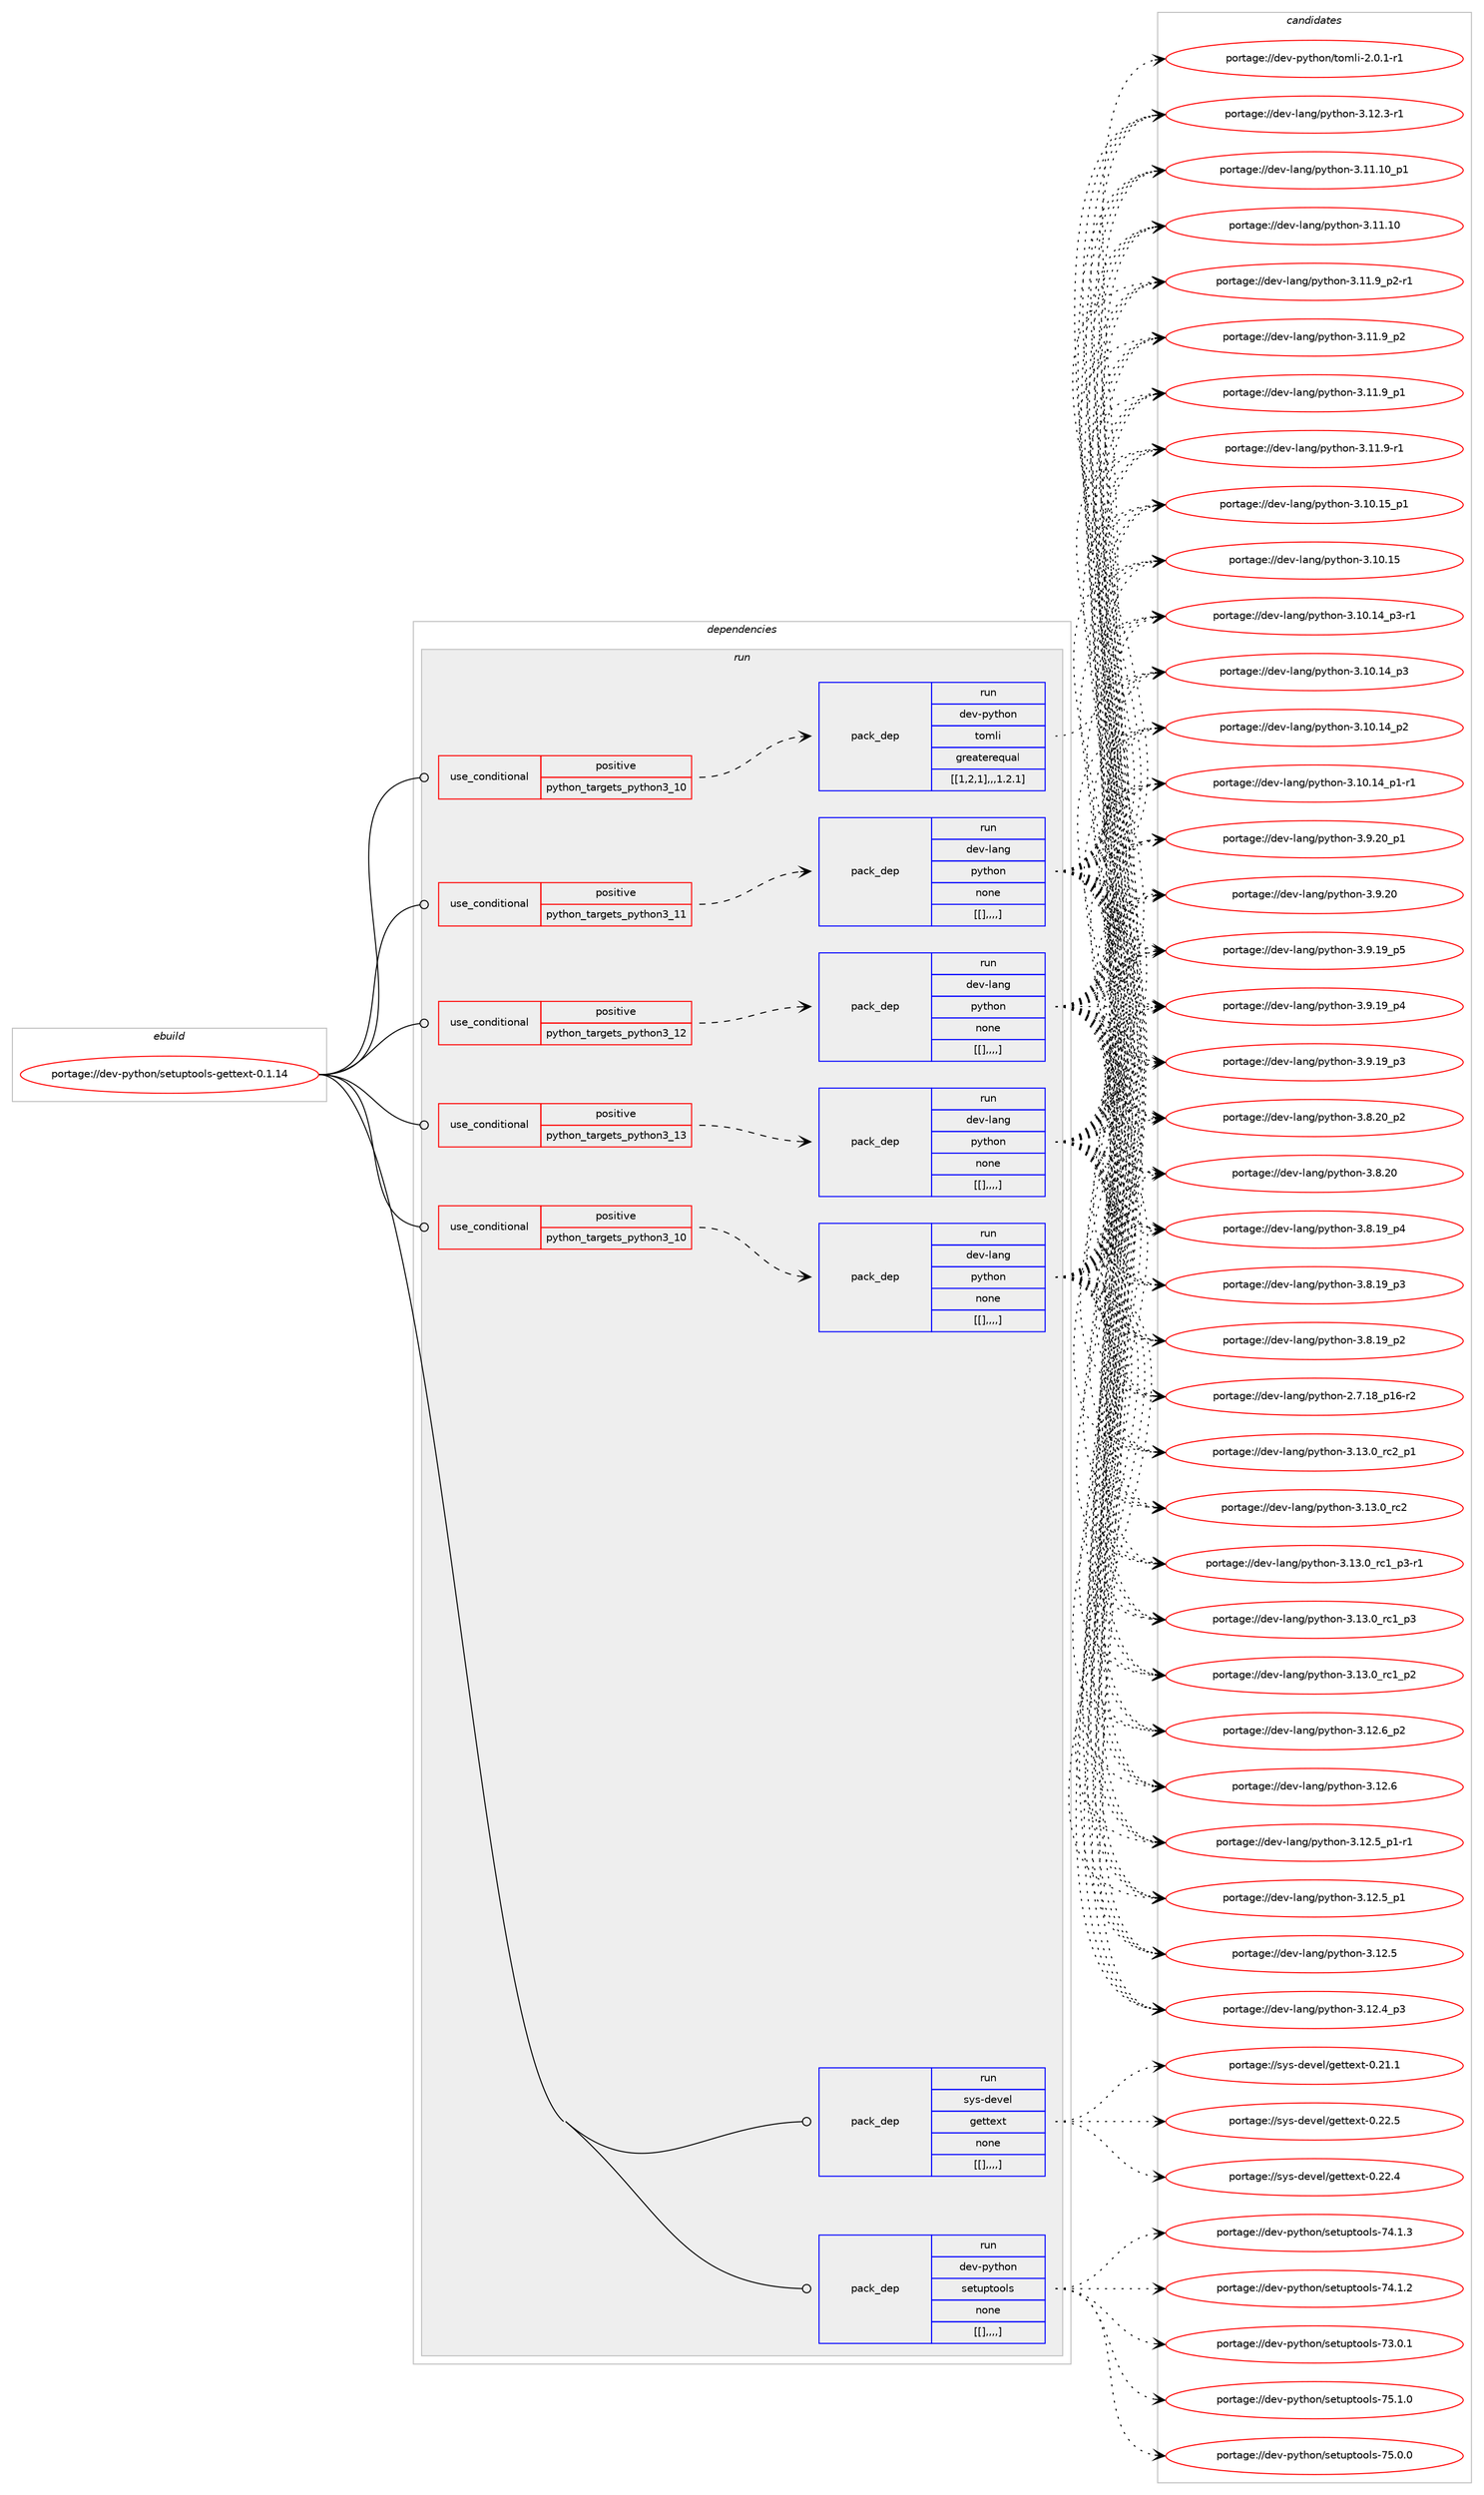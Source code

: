 digraph prolog {

# *************
# Graph options
# *************

newrank=true;
concentrate=true;
compound=true;
graph [rankdir=LR,fontname=Helvetica,fontsize=10,ranksep=1.5];#, ranksep=2.5, nodesep=0.2];
edge  [arrowhead=vee];
node  [fontname=Helvetica,fontsize=10];

# **********
# The ebuild
# **********

subgraph cluster_leftcol {
color=gray;
label=<<i>ebuild</i>>;
id [label="portage://dev-python/setuptools-gettext-0.1.14", color=red, width=4, href="../dev-python/setuptools-gettext-0.1.14.svg"];
}

# ****************
# The dependencies
# ****************

subgraph cluster_midcol {
color=gray;
label=<<i>dependencies</i>>;
subgraph cluster_compile {
fillcolor="#eeeeee";
style=filled;
label=<<i>compile</i>>;
}
subgraph cluster_compileandrun {
fillcolor="#eeeeee";
style=filled;
label=<<i>compile and run</i>>;
}
subgraph cluster_run {
fillcolor="#eeeeee";
style=filled;
label=<<i>run</i>>;
subgraph cond41160 {
dependency166336 [label=<<TABLE BORDER="0" CELLBORDER="1" CELLSPACING="0" CELLPADDING="4"><TR><TD ROWSPAN="3" CELLPADDING="10">use_conditional</TD></TR><TR><TD>positive</TD></TR><TR><TD>python_targets_python3_10</TD></TR></TABLE>>, shape=none, color=red];
subgraph pack123918 {
dependency166337 [label=<<TABLE BORDER="0" CELLBORDER="1" CELLSPACING="0" CELLPADDING="4" WIDTH="220"><TR><TD ROWSPAN="6" CELLPADDING="30">pack_dep</TD></TR><TR><TD WIDTH="110">run</TD></TR><TR><TD>dev-lang</TD></TR><TR><TD>python</TD></TR><TR><TD>none</TD></TR><TR><TD>[[],,,,]</TD></TR></TABLE>>, shape=none, color=blue];
}
dependency166336:e -> dependency166337:w [weight=20,style="dashed",arrowhead="vee"];
}
id:e -> dependency166336:w [weight=20,style="solid",arrowhead="odot"];
subgraph cond41161 {
dependency166338 [label=<<TABLE BORDER="0" CELLBORDER="1" CELLSPACING="0" CELLPADDING="4"><TR><TD ROWSPAN="3" CELLPADDING="10">use_conditional</TD></TR><TR><TD>positive</TD></TR><TR><TD>python_targets_python3_10</TD></TR></TABLE>>, shape=none, color=red];
subgraph pack123919 {
dependency166339 [label=<<TABLE BORDER="0" CELLBORDER="1" CELLSPACING="0" CELLPADDING="4" WIDTH="220"><TR><TD ROWSPAN="6" CELLPADDING="30">pack_dep</TD></TR><TR><TD WIDTH="110">run</TD></TR><TR><TD>dev-python</TD></TR><TR><TD>tomli</TD></TR><TR><TD>greaterequal</TD></TR><TR><TD>[[1,2,1],,,1.2.1]</TD></TR></TABLE>>, shape=none, color=blue];
}
dependency166338:e -> dependency166339:w [weight=20,style="dashed",arrowhead="vee"];
}
id:e -> dependency166338:w [weight=20,style="solid",arrowhead="odot"];
subgraph cond41162 {
dependency166340 [label=<<TABLE BORDER="0" CELLBORDER="1" CELLSPACING="0" CELLPADDING="4"><TR><TD ROWSPAN="3" CELLPADDING="10">use_conditional</TD></TR><TR><TD>positive</TD></TR><TR><TD>python_targets_python3_11</TD></TR></TABLE>>, shape=none, color=red];
subgraph pack123920 {
dependency166341 [label=<<TABLE BORDER="0" CELLBORDER="1" CELLSPACING="0" CELLPADDING="4" WIDTH="220"><TR><TD ROWSPAN="6" CELLPADDING="30">pack_dep</TD></TR><TR><TD WIDTH="110">run</TD></TR><TR><TD>dev-lang</TD></TR><TR><TD>python</TD></TR><TR><TD>none</TD></TR><TR><TD>[[],,,,]</TD></TR></TABLE>>, shape=none, color=blue];
}
dependency166340:e -> dependency166341:w [weight=20,style="dashed",arrowhead="vee"];
}
id:e -> dependency166340:w [weight=20,style="solid",arrowhead="odot"];
subgraph cond41163 {
dependency166342 [label=<<TABLE BORDER="0" CELLBORDER="1" CELLSPACING="0" CELLPADDING="4"><TR><TD ROWSPAN="3" CELLPADDING="10">use_conditional</TD></TR><TR><TD>positive</TD></TR><TR><TD>python_targets_python3_12</TD></TR></TABLE>>, shape=none, color=red];
subgraph pack123921 {
dependency166343 [label=<<TABLE BORDER="0" CELLBORDER="1" CELLSPACING="0" CELLPADDING="4" WIDTH="220"><TR><TD ROWSPAN="6" CELLPADDING="30">pack_dep</TD></TR><TR><TD WIDTH="110">run</TD></TR><TR><TD>dev-lang</TD></TR><TR><TD>python</TD></TR><TR><TD>none</TD></TR><TR><TD>[[],,,,]</TD></TR></TABLE>>, shape=none, color=blue];
}
dependency166342:e -> dependency166343:w [weight=20,style="dashed",arrowhead="vee"];
}
id:e -> dependency166342:w [weight=20,style="solid",arrowhead="odot"];
subgraph cond41164 {
dependency166344 [label=<<TABLE BORDER="0" CELLBORDER="1" CELLSPACING="0" CELLPADDING="4"><TR><TD ROWSPAN="3" CELLPADDING="10">use_conditional</TD></TR><TR><TD>positive</TD></TR><TR><TD>python_targets_python3_13</TD></TR></TABLE>>, shape=none, color=red];
subgraph pack123922 {
dependency166345 [label=<<TABLE BORDER="0" CELLBORDER="1" CELLSPACING="0" CELLPADDING="4" WIDTH="220"><TR><TD ROWSPAN="6" CELLPADDING="30">pack_dep</TD></TR><TR><TD WIDTH="110">run</TD></TR><TR><TD>dev-lang</TD></TR><TR><TD>python</TD></TR><TR><TD>none</TD></TR><TR><TD>[[],,,,]</TD></TR></TABLE>>, shape=none, color=blue];
}
dependency166344:e -> dependency166345:w [weight=20,style="dashed",arrowhead="vee"];
}
id:e -> dependency166344:w [weight=20,style="solid",arrowhead="odot"];
subgraph pack123923 {
dependency166346 [label=<<TABLE BORDER="0" CELLBORDER="1" CELLSPACING="0" CELLPADDING="4" WIDTH="220"><TR><TD ROWSPAN="6" CELLPADDING="30">pack_dep</TD></TR><TR><TD WIDTH="110">run</TD></TR><TR><TD>dev-python</TD></TR><TR><TD>setuptools</TD></TR><TR><TD>none</TD></TR><TR><TD>[[],,,,]</TD></TR></TABLE>>, shape=none, color=blue];
}
id:e -> dependency166346:w [weight=20,style="solid",arrowhead="odot"];
subgraph pack123924 {
dependency166347 [label=<<TABLE BORDER="0" CELLBORDER="1" CELLSPACING="0" CELLPADDING="4" WIDTH="220"><TR><TD ROWSPAN="6" CELLPADDING="30">pack_dep</TD></TR><TR><TD WIDTH="110">run</TD></TR><TR><TD>sys-devel</TD></TR><TR><TD>gettext</TD></TR><TR><TD>none</TD></TR><TR><TD>[[],,,,]</TD></TR></TABLE>>, shape=none, color=blue];
}
id:e -> dependency166347:w [weight=20,style="solid",arrowhead="odot"];
}
}

# **************
# The candidates
# **************

subgraph cluster_choices {
rank=same;
color=gray;
label=<<i>candidates</i>>;

subgraph choice123918 {
color=black;
nodesep=1;
choice100101118451089711010347112121116104111110455146495146489511499509511249 [label="portage://dev-lang/python-3.13.0_rc2_p1", color=red, width=4,href="../dev-lang/python-3.13.0_rc2_p1.svg"];
choice10010111845108971101034711212111610411111045514649514648951149950 [label="portage://dev-lang/python-3.13.0_rc2", color=red, width=4,href="../dev-lang/python-3.13.0_rc2.svg"];
choice1001011184510897110103471121211161041111104551464951464895114994995112514511449 [label="portage://dev-lang/python-3.13.0_rc1_p3-r1", color=red, width=4,href="../dev-lang/python-3.13.0_rc1_p3-r1.svg"];
choice100101118451089711010347112121116104111110455146495146489511499499511251 [label="portage://dev-lang/python-3.13.0_rc1_p3", color=red, width=4,href="../dev-lang/python-3.13.0_rc1_p3.svg"];
choice100101118451089711010347112121116104111110455146495146489511499499511250 [label="portage://dev-lang/python-3.13.0_rc1_p2", color=red, width=4,href="../dev-lang/python-3.13.0_rc1_p2.svg"];
choice100101118451089711010347112121116104111110455146495046549511250 [label="portage://dev-lang/python-3.12.6_p2", color=red, width=4,href="../dev-lang/python-3.12.6_p2.svg"];
choice10010111845108971101034711212111610411111045514649504654 [label="portage://dev-lang/python-3.12.6", color=red, width=4,href="../dev-lang/python-3.12.6.svg"];
choice1001011184510897110103471121211161041111104551464950465395112494511449 [label="portage://dev-lang/python-3.12.5_p1-r1", color=red, width=4,href="../dev-lang/python-3.12.5_p1-r1.svg"];
choice100101118451089711010347112121116104111110455146495046539511249 [label="portage://dev-lang/python-3.12.5_p1", color=red, width=4,href="../dev-lang/python-3.12.5_p1.svg"];
choice10010111845108971101034711212111610411111045514649504653 [label="portage://dev-lang/python-3.12.5", color=red, width=4,href="../dev-lang/python-3.12.5.svg"];
choice100101118451089711010347112121116104111110455146495046529511251 [label="portage://dev-lang/python-3.12.4_p3", color=red, width=4,href="../dev-lang/python-3.12.4_p3.svg"];
choice100101118451089711010347112121116104111110455146495046514511449 [label="portage://dev-lang/python-3.12.3-r1", color=red, width=4,href="../dev-lang/python-3.12.3-r1.svg"];
choice10010111845108971101034711212111610411111045514649494649489511249 [label="portage://dev-lang/python-3.11.10_p1", color=red, width=4,href="../dev-lang/python-3.11.10_p1.svg"];
choice1001011184510897110103471121211161041111104551464949464948 [label="portage://dev-lang/python-3.11.10", color=red, width=4,href="../dev-lang/python-3.11.10.svg"];
choice1001011184510897110103471121211161041111104551464949465795112504511449 [label="portage://dev-lang/python-3.11.9_p2-r1", color=red, width=4,href="../dev-lang/python-3.11.9_p2-r1.svg"];
choice100101118451089711010347112121116104111110455146494946579511250 [label="portage://dev-lang/python-3.11.9_p2", color=red, width=4,href="../dev-lang/python-3.11.9_p2.svg"];
choice100101118451089711010347112121116104111110455146494946579511249 [label="portage://dev-lang/python-3.11.9_p1", color=red, width=4,href="../dev-lang/python-3.11.9_p1.svg"];
choice100101118451089711010347112121116104111110455146494946574511449 [label="portage://dev-lang/python-3.11.9-r1", color=red, width=4,href="../dev-lang/python-3.11.9-r1.svg"];
choice10010111845108971101034711212111610411111045514649484649539511249 [label="portage://dev-lang/python-3.10.15_p1", color=red, width=4,href="../dev-lang/python-3.10.15_p1.svg"];
choice1001011184510897110103471121211161041111104551464948464953 [label="portage://dev-lang/python-3.10.15", color=red, width=4,href="../dev-lang/python-3.10.15.svg"];
choice100101118451089711010347112121116104111110455146494846495295112514511449 [label="portage://dev-lang/python-3.10.14_p3-r1", color=red, width=4,href="../dev-lang/python-3.10.14_p3-r1.svg"];
choice10010111845108971101034711212111610411111045514649484649529511251 [label="portage://dev-lang/python-3.10.14_p3", color=red, width=4,href="../dev-lang/python-3.10.14_p3.svg"];
choice10010111845108971101034711212111610411111045514649484649529511250 [label="portage://dev-lang/python-3.10.14_p2", color=red, width=4,href="../dev-lang/python-3.10.14_p2.svg"];
choice100101118451089711010347112121116104111110455146494846495295112494511449 [label="portage://dev-lang/python-3.10.14_p1-r1", color=red, width=4,href="../dev-lang/python-3.10.14_p1-r1.svg"];
choice100101118451089711010347112121116104111110455146574650489511249 [label="portage://dev-lang/python-3.9.20_p1", color=red, width=4,href="../dev-lang/python-3.9.20_p1.svg"];
choice10010111845108971101034711212111610411111045514657465048 [label="portage://dev-lang/python-3.9.20", color=red, width=4,href="../dev-lang/python-3.9.20.svg"];
choice100101118451089711010347112121116104111110455146574649579511253 [label="portage://dev-lang/python-3.9.19_p5", color=red, width=4,href="../dev-lang/python-3.9.19_p5.svg"];
choice100101118451089711010347112121116104111110455146574649579511252 [label="portage://dev-lang/python-3.9.19_p4", color=red, width=4,href="../dev-lang/python-3.9.19_p4.svg"];
choice100101118451089711010347112121116104111110455146574649579511251 [label="portage://dev-lang/python-3.9.19_p3", color=red, width=4,href="../dev-lang/python-3.9.19_p3.svg"];
choice100101118451089711010347112121116104111110455146564650489511250 [label="portage://dev-lang/python-3.8.20_p2", color=red, width=4,href="../dev-lang/python-3.8.20_p2.svg"];
choice10010111845108971101034711212111610411111045514656465048 [label="portage://dev-lang/python-3.8.20", color=red, width=4,href="../dev-lang/python-3.8.20.svg"];
choice100101118451089711010347112121116104111110455146564649579511252 [label="portage://dev-lang/python-3.8.19_p4", color=red, width=4,href="../dev-lang/python-3.8.19_p4.svg"];
choice100101118451089711010347112121116104111110455146564649579511251 [label="portage://dev-lang/python-3.8.19_p3", color=red, width=4,href="../dev-lang/python-3.8.19_p3.svg"];
choice100101118451089711010347112121116104111110455146564649579511250 [label="portage://dev-lang/python-3.8.19_p2", color=red, width=4,href="../dev-lang/python-3.8.19_p2.svg"];
choice100101118451089711010347112121116104111110455046554649569511249544511450 [label="portage://dev-lang/python-2.7.18_p16-r2", color=red, width=4,href="../dev-lang/python-2.7.18_p16-r2.svg"];
dependency166337:e -> choice100101118451089711010347112121116104111110455146495146489511499509511249:w [style=dotted,weight="100"];
dependency166337:e -> choice10010111845108971101034711212111610411111045514649514648951149950:w [style=dotted,weight="100"];
dependency166337:e -> choice1001011184510897110103471121211161041111104551464951464895114994995112514511449:w [style=dotted,weight="100"];
dependency166337:e -> choice100101118451089711010347112121116104111110455146495146489511499499511251:w [style=dotted,weight="100"];
dependency166337:e -> choice100101118451089711010347112121116104111110455146495146489511499499511250:w [style=dotted,weight="100"];
dependency166337:e -> choice100101118451089711010347112121116104111110455146495046549511250:w [style=dotted,weight="100"];
dependency166337:e -> choice10010111845108971101034711212111610411111045514649504654:w [style=dotted,weight="100"];
dependency166337:e -> choice1001011184510897110103471121211161041111104551464950465395112494511449:w [style=dotted,weight="100"];
dependency166337:e -> choice100101118451089711010347112121116104111110455146495046539511249:w [style=dotted,weight="100"];
dependency166337:e -> choice10010111845108971101034711212111610411111045514649504653:w [style=dotted,weight="100"];
dependency166337:e -> choice100101118451089711010347112121116104111110455146495046529511251:w [style=dotted,weight="100"];
dependency166337:e -> choice100101118451089711010347112121116104111110455146495046514511449:w [style=dotted,weight="100"];
dependency166337:e -> choice10010111845108971101034711212111610411111045514649494649489511249:w [style=dotted,weight="100"];
dependency166337:e -> choice1001011184510897110103471121211161041111104551464949464948:w [style=dotted,weight="100"];
dependency166337:e -> choice1001011184510897110103471121211161041111104551464949465795112504511449:w [style=dotted,weight="100"];
dependency166337:e -> choice100101118451089711010347112121116104111110455146494946579511250:w [style=dotted,weight="100"];
dependency166337:e -> choice100101118451089711010347112121116104111110455146494946579511249:w [style=dotted,weight="100"];
dependency166337:e -> choice100101118451089711010347112121116104111110455146494946574511449:w [style=dotted,weight="100"];
dependency166337:e -> choice10010111845108971101034711212111610411111045514649484649539511249:w [style=dotted,weight="100"];
dependency166337:e -> choice1001011184510897110103471121211161041111104551464948464953:w [style=dotted,weight="100"];
dependency166337:e -> choice100101118451089711010347112121116104111110455146494846495295112514511449:w [style=dotted,weight="100"];
dependency166337:e -> choice10010111845108971101034711212111610411111045514649484649529511251:w [style=dotted,weight="100"];
dependency166337:e -> choice10010111845108971101034711212111610411111045514649484649529511250:w [style=dotted,weight="100"];
dependency166337:e -> choice100101118451089711010347112121116104111110455146494846495295112494511449:w [style=dotted,weight="100"];
dependency166337:e -> choice100101118451089711010347112121116104111110455146574650489511249:w [style=dotted,weight="100"];
dependency166337:e -> choice10010111845108971101034711212111610411111045514657465048:w [style=dotted,weight="100"];
dependency166337:e -> choice100101118451089711010347112121116104111110455146574649579511253:w [style=dotted,weight="100"];
dependency166337:e -> choice100101118451089711010347112121116104111110455146574649579511252:w [style=dotted,weight="100"];
dependency166337:e -> choice100101118451089711010347112121116104111110455146574649579511251:w [style=dotted,weight="100"];
dependency166337:e -> choice100101118451089711010347112121116104111110455146564650489511250:w [style=dotted,weight="100"];
dependency166337:e -> choice10010111845108971101034711212111610411111045514656465048:w [style=dotted,weight="100"];
dependency166337:e -> choice100101118451089711010347112121116104111110455146564649579511252:w [style=dotted,weight="100"];
dependency166337:e -> choice100101118451089711010347112121116104111110455146564649579511251:w [style=dotted,weight="100"];
dependency166337:e -> choice100101118451089711010347112121116104111110455146564649579511250:w [style=dotted,weight="100"];
dependency166337:e -> choice100101118451089711010347112121116104111110455046554649569511249544511450:w [style=dotted,weight="100"];
}
subgraph choice123919 {
color=black;
nodesep=1;
choice10010111845112121116104111110471161111091081054550464846494511449 [label="portage://dev-python/tomli-2.0.1-r1", color=red, width=4,href="../dev-python/tomli-2.0.1-r1.svg"];
dependency166339:e -> choice10010111845112121116104111110471161111091081054550464846494511449:w [style=dotted,weight="100"];
}
subgraph choice123920 {
color=black;
nodesep=1;
choice100101118451089711010347112121116104111110455146495146489511499509511249 [label="portage://dev-lang/python-3.13.0_rc2_p1", color=red, width=4,href="../dev-lang/python-3.13.0_rc2_p1.svg"];
choice10010111845108971101034711212111610411111045514649514648951149950 [label="portage://dev-lang/python-3.13.0_rc2", color=red, width=4,href="../dev-lang/python-3.13.0_rc2.svg"];
choice1001011184510897110103471121211161041111104551464951464895114994995112514511449 [label="portage://dev-lang/python-3.13.0_rc1_p3-r1", color=red, width=4,href="../dev-lang/python-3.13.0_rc1_p3-r1.svg"];
choice100101118451089711010347112121116104111110455146495146489511499499511251 [label="portage://dev-lang/python-3.13.0_rc1_p3", color=red, width=4,href="../dev-lang/python-3.13.0_rc1_p3.svg"];
choice100101118451089711010347112121116104111110455146495146489511499499511250 [label="portage://dev-lang/python-3.13.0_rc1_p2", color=red, width=4,href="../dev-lang/python-3.13.0_rc1_p2.svg"];
choice100101118451089711010347112121116104111110455146495046549511250 [label="portage://dev-lang/python-3.12.6_p2", color=red, width=4,href="../dev-lang/python-3.12.6_p2.svg"];
choice10010111845108971101034711212111610411111045514649504654 [label="portage://dev-lang/python-3.12.6", color=red, width=4,href="../dev-lang/python-3.12.6.svg"];
choice1001011184510897110103471121211161041111104551464950465395112494511449 [label="portage://dev-lang/python-3.12.5_p1-r1", color=red, width=4,href="../dev-lang/python-3.12.5_p1-r1.svg"];
choice100101118451089711010347112121116104111110455146495046539511249 [label="portage://dev-lang/python-3.12.5_p1", color=red, width=4,href="../dev-lang/python-3.12.5_p1.svg"];
choice10010111845108971101034711212111610411111045514649504653 [label="portage://dev-lang/python-3.12.5", color=red, width=4,href="../dev-lang/python-3.12.5.svg"];
choice100101118451089711010347112121116104111110455146495046529511251 [label="portage://dev-lang/python-3.12.4_p3", color=red, width=4,href="../dev-lang/python-3.12.4_p3.svg"];
choice100101118451089711010347112121116104111110455146495046514511449 [label="portage://dev-lang/python-3.12.3-r1", color=red, width=4,href="../dev-lang/python-3.12.3-r1.svg"];
choice10010111845108971101034711212111610411111045514649494649489511249 [label="portage://dev-lang/python-3.11.10_p1", color=red, width=4,href="../dev-lang/python-3.11.10_p1.svg"];
choice1001011184510897110103471121211161041111104551464949464948 [label="portage://dev-lang/python-3.11.10", color=red, width=4,href="../dev-lang/python-3.11.10.svg"];
choice1001011184510897110103471121211161041111104551464949465795112504511449 [label="portage://dev-lang/python-3.11.9_p2-r1", color=red, width=4,href="../dev-lang/python-3.11.9_p2-r1.svg"];
choice100101118451089711010347112121116104111110455146494946579511250 [label="portage://dev-lang/python-3.11.9_p2", color=red, width=4,href="../dev-lang/python-3.11.9_p2.svg"];
choice100101118451089711010347112121116104111110455146494946579511249 [label="portage://dev-lang/python-3.11.9_p1", color=red, width=4,href="../dev-lang/python-3.11.9_p1.svg"];
choice100101118451089711010347112121116104111110455146494946574511449 [label="portage://dev-lang/python-3.11.9-r1", color=red, width=4,href="../dev-lang/python-3.11.9-r1.svg"];
choice10010111845108971101034711212111610411111045514649484649539511249 [label="portage://dev-lang/python-3.10.15_p1", color=red, width=4,href="../dev-lang/python-3.10.15_p1.svg"];
choice1001011184510897110103471121211161041111104551464948464953 [label="portage://dev-lang/python-3.10.15", color=red, width=4,href="../dev-lang/python-3.10.15.svg"];
choice100101118451089711010347112121116104111110455146494846495295112514511449 [label="portage://dev-lang/python-3.10.14_p3-r1", color=red, width=4,href="../dev-lang/python-3.10.14_p3-r1.svg"];
choice10010111845108971101034711212111610411111045514649484649529511251 [label="portage://dev-lang/python-3.10.14_p3", color=red, width=4,href="../dev-lang/python-3.10.14_p3.svg"];
choice10010111845108971101034711212111610411111045514649484649529511250 [label="portage://dev-lang/python-3.10.14_p2", color=red, width=4,href="../dev-lang/python-3.10.14_p2.svg"];
choice100101118451089711010347112121116104111110455146494846495295112494511449 [label="portage://dev-lang/python-3.10.14_p1-r1", color=red, width=4,href="../dev-lang/python-3.10.14_p1-r1.svg"];
choice100101118451089711010347112121116104111110455146574650489511249 [label="portage://dev-lang/python-3.9.20_p1", color=red, width=4,href="../dev-lang/python-3.9.20_p1.svg"];
choice10010111845108971101034711212111610411111045514657465048 [label="portage://dev-lang/python-3.9.20", color=red, width=4,href="../dev-lang/python-3.9.20.svg"];
choice100101118451089711010347112121116104111110455146574649579511253 [label="portage://dev-lang/python-3.9.19_p5", color=red, width=4,href="../dev-lang/python-3.9.19_p5.svg"];
choice100101118451089711010347112121116104111110455146574649579511252 [label="portage://dev-lang/python-3.9.19_p4", color=red, width=4,href="../dev-lang/python-3.9.19_p4.svg"];
choice100101118451089711010347112121116104111110455146574649579511251 [label="portage://dev-lang/python-3.9.19_p3", color=red, width=4,href="../dev-lang/python-3.9.19_p3.svg"];
choice100101118451089711010347112121116104111110455146564650489511250 [label="portage://dev-lang/python-3.8.20_p2", color=red, width=4,href="../dev-lang/python-3.8.20_p2.svg"];
choice10010111845108971101034711212111610411111045514656465048 [label="portage://dev-lang/python-3.8.20", color=red, width=4,href="../dev-lang/python-3.8.20.svg"];
choice100101118451089711010347112121116104111110455146564649579511252 [label="portage://dev-lang/python-3.8.19_p4", color=red, width=4,href="../dev-lang/python-3.8.19_p4.svg"];
choice100101118451089711010347112121116104111110455146564649579511251 [label="portage://dev-lang/python-3.8.19_p3", color=red, width=4,href="../dev-lang/python-3.8.19_p3.svg"];
choice100101118451089711010347112121116104111110455146564649579511250 [label="portage://dev-lang/python-3.8.19_p2", color=red, width=4,href="../dev-lang/python-3.8.19_p2.svg"];
choice100101118451089711010347112121116104111110455046554649569511249544511450 [label="portage://dev-lang/python-2.7.18_p16-r2", color=red, width=4,href="../dev-lang/python-2.7.18_p16-r2.svg"];
dependency166341:e -> choice100101118451089711010347112121116104111110455146495146489511499509511249:w [style=dotted,weight="100"];
dependency166341:e -> choice10010111845108971101034711212111610411111045514649514648951149950:w [style=dotted,weight="100"];
dependency166341:e -> choice1001011184510897110103471121211161041111104551464951464895114994995112514511449:w [style=dotted,weight="100"];
dependency166341:e -> choice100101118451089711010347112121116104111110455146495146489511499499511251:w [style=dotted,weight="100"];
dependency166341:e -> choice100101118451089711010347112121116104111110455146495146489511499499511250:w [style=dotted,weight="100"];
dependency166341:e -> choice100101118451089711010347112121116104111110455146495046549511250:w [style=dotted,weight="100"];
dependency166341:e -> choice10010111845108971101034711212111610411111045514649504654:w [style=dotted,weight="100"];
dependency166341:e -> choice1001011184510897110103471121211161041111104551464950465395112494511449:w [style=dotted,weight="100"];
dependency166341:e -> choice100101118451089711010347112121116104111110455146495046539511249:w [style=dotted,weight="100"];
dependency166341:e -> choice10010111845108971101034711212111610411111045514649504653:w [style=dotted,weight="100"];
dependency166341:e -> choice100101118451089711010347112121116104111110455146495046529511251:w [style=dotted,weight="100"];
dependency166341:e -> choice100101118451089711010347112121116104111110455146495046514511449:w [style=dotted,weight="100"];
dependency166341:e -> choice10010111845108971101034711212111610411111045514649494649489511249:w [style=dotted,weight="100"];
dependency166341:e -> choice1001011184510897110103471121211161041111104551464949464948:w [style=dotted,weight="100"];
dependency166341:e -> choice1001011184510897110103471121211161041111104551464949465795112504511449:w [style=dotted,weight="100"];
dependency166341:e -> choice100101118451089711010347112121116104111110455146494946579511250:w [style=dotted,weight="100"];
dependency166341:e -> choice100101118451089711010347112121116104111110455146494946579511249:w [style=dotted,weight="100"];
dependency166341:e -> choice100101118451089711010347112121116104111110455146494946574511449:w [style=dotted,weight="100"];
dependency166341:e -> choice10010111845108971101034711212111610411111045514649484649539511249:w [style=dotted,weight="100"];
dependency166341:e -> choice1001011184510897110103471121211161041111104551464948464953:w [style=dotted,weight="100"];
dependency166341:e -> choice100101118451089711010347112121116104111110455146494846495295112514511449:w [style=dotted,weight="100"];
dependency166341:e -> choice10010111845108971101034711212111610411111045514649484649529511251:w [style=dotted,weight="100"];
dependency166341:e -> choice10010111845108971101034711212111610411111045514649484649529511250:w [style=dotted,weight="100"];
dependency166341:e -> choice100101118451089711010347112121116104111110455146494846495295112494511449:w [style=dotted,weight="100"];
dependency166341:e -> choice100101118451089711010347112121116104111110455146574650489511249:w [style=dotted,weight="100"];
dependency166341:e -> choice10010111845108971101034711212111610411111045514657465048:w [style=dotted,weight="100"];
dependency166341:e -> choice100101118451089711010347112121116104111110455146574649579511253:w [style=dotted,weight="100"];
dependency166341:e -> choice100101118451089711010347112121116104111110455146574649579511252:w [style=dotted,weight="100"];
dependency166341:e -> choice100101118451089711010347112121116104111110455146574649579511251:w [style=dotted,weight="100"];
dependency166341:e -> choice100101118451089711010347112121116104111110455146564650489511250:w [style=dotted,weight="100"];
dependency166341:e -> choice10010111845108971101034711212111610411111045514656465048:w [style=dotted,weight="100"];
dependency166341:e -> choice100101118451089711010347112121116104111110455146564649579511252:w [style=dotted,weight="100"];
dependency166341:e -> choice100101118451089711010347112121116104111110455146564649579511251:w [style=dotted,weight="100"];
dependency166341:e -> choice100101118451089711010347112121116104111110455146564649579511250:w [style=dotted,weight="100"];
dependency166341:e -> choice100101118451089711010347112121116104111110455046554649569511249544511450:w [style=dotted,weight="100"];
}
subgraph choice123921 {
color=black;
nodesep=1;
choice100101118451089711010347112121116104111110455146495146489511499509511249 [label="portage://dev-lang/python-3.13.0_rc2_p1", color=red, width=4,href="../dev-lang/python-3.13.0_rc2_p1.svg"];
choice10010111845108971101034711212111610411111045514649514648951149950 [label="portage://dev-lang/python-3.13.0_rc2", color=red, width=4,href="../dev-lang/python-3.13.0_rc2.svg"];
choice1001011184510897110103471121211161041111104551464951464895114994995112514511449 [label="portage://dev-lang/python-3.13.0_rc1_p3-r1", color=red, width=4,href="../dev-lang/python-3.13.0_rc1_p3-r1.svg"];
choice100101118451089711010347112121116104111110455146495146489511499499511251 [label="portage://dev-lang/python-3.13.0_rc1_p3", color=red, width=4,href="../dev-lang/python-3.13.0_rc1_p3.svg"];
choice100101118451089711010347112121116104111110455146495146489511499499511250 [label="portage://dev-lang/python-3.13.0_rc1_p2", color=red, width=4,href="../dev-lang/python-3.13.0_rc1_p2.svg"];
choice100101118451089711010347112121116104111110455146495046549511250 [label="portage://dev-lang/python-3.12.6_p2", color=red, width=4,href="../dev-lang/python-3.12.6_p2.svg"];
choice10010111845108971101034711212111610411111045514649504654 [label="portage://dev-lang/python-3.12.6", color=red, width=4,href="../dev-lang/python-3.12.6.svg"];
choice1001011184510897110103471121211161041111104551464950465395112494511449 [label="portage://dev-lang/python-3.12.5_p1-r1", color=red, width=4,href="../dev-lang/python-3.12.5_p1-r1.svg"];
choice100101118451089711010347112121116104111110455146495046539511249 [label="portage://dev-lang/python-3.12.5_p1", color=red, width=4,href="../dev-lang/python-3.12.5_p1.svg"];
choice10010111845108971101034711212111610411111045514649504653 [label="portage://dev-lang/python-3.12.5", color=red, width=4,href="../dev-lang/python-3.12.5.svg"];
choice100101118451089711010347112121116104111110455146495046529511251 [label="portage://dev-lang/python-3.12.4_p3", color=red, width=4,href="../dev-lang/python-3.12.4_p3.svg"];
choice100101118451089711010347112121116104111110455146495046514511449 [label="portage://dev-lang/python-3.12.3-r1", color=red, width=4,href="../dev-lang/python-3.12.3-r1.svg"];
choice10010111845108971101034711212111610411111045514649494649489511249 [label="portage://dev-lang/python-3.11.10_p1", color=red, width=4,href="../dev-lang/python-3.11.10_p1.svg"];
choice1001011184510897110103471121211161041111104551464949464948 [label="portage://dev-lang/python-3.11.10", color=red, width=4,href="../dev-lang/python-3.11.10.svg"];
choice1001011184510897110103471121211161041111104551464949465795112504511449 [label="portage://dev-lang/python-3.11.9_p2-r1", color=red, width=4,href="../dev-lang/python-3.11.9_p2-r1.svg"];
choice100101118451089711010347112121116104111110455146494946579511250 [label="portage://dev-lang/python-3.11.9_p2", color=red, width=4,href="../dev-lang/python-3.11.9_p2.svg"];
choice100101118451089711010347112121116104111110455146494946579511249 [label="portage://dev-lang/python-3.11.9_p1", color=red, width=4,href="../dev-lang/python-3.11.9_p1.svg"];
choice100101118451089711010347112121116104111110455146494946574511449 [label="portage://dev-lang/python-3.11.9-r1", color=red, width=4,href="../dev-lang/python-3.11.9-r1.svg"];
choice10010111845108971101034711212111610411111045514649484649539511249 [label="portage://dev-lang/python-3.10.15_p1", color=red, width=4,href="../dev-lang/python-3.10.15_p1.svg"];
choice1001011184510897110103471121211161041111104551464948464953 [label="portage://dev-lang/python-3.10.15", color=red, width=4,href="../dev-lang/python-3.10.15.svg"];
choice100101118451089711010347112121116104111110455146494846495295112514511449 [label="portage://dev-lang/python-3.10.14_p3-r1", color=red, width=4,href="../dev-lang/python-3.10.14_p3-r1.svg"];
choice10010111845108971101034711212111610411111045514649484649529511251 [label="portage://dev-lang/python-3.10.14_p3", color=red, width=4,href="../dev-lang/python-3.10.14_p3.svg"];
choice10010111845108971101034711212111610411111045514649484649529511250 [label="portage://dev-lang/python-3.10.14_p2", color=red, width=4,href="../dev-lang/python-3.10.14_p2.svg"];
choice100101118451089711010347112121116104111110455146494846495295112494511449 [label="portage://dev-lang/python-3.10.14_p1-r1", color=red, width=4,href="../dev-lang/python-3.10.14_p1-r1.svg"];
choice100101118451089711010347112121116104111110455146574650489511249 [label="portage://dev-lang/python-3.9.20_p1", color=red, width=4,href="../dev-lang/python-3.9.20_p1.svg"];
choice10010111845108971101034711212111610411111045514657465048 [label="portage://dev-lang/python-3.9.20", color=red, width=4,href="../dev-lang/python-3.9.20.svg"];
choice100101118451089711010347112121116104111110455146574649579511253 [label="portage://dev-lang/python-3.9.19_p5", color=red, width=4,href="../dev-lang/python-3.9.19_p5.svg"];
choice100101118451089711010347112121116104111110455146574649579511252 [label="portage://dev-lang/python-3.9.19_p4", color=red, width=4,href="../dev-lang/python-3.9.19_p4.svg"];
choice100101118451089711010347112121116104111110455146574649579511251 [label="portage://dev-lang/python-3.9.19_p3", color=red, width=4,href="../dev-lang/python-3.9.19_p3.svg"];
choice100101118451089711010347112121116104111110455146564650489511250 [label="portage://dev-lang/python-3.8.20_p2", color=red, width=4,href="../dev-lang/python-3.8.20_p2.svg"];
choice10010111845108971101034711212111610411111045514656465048 [label="portage://dev-lang/python-3.8.20", color=red, width=4,href="../dev-lang/python-3.8.20.svg"];
choice100101118451089711010347112121116104111110455146564649579511252 [label="portage://dev-lang/python-3.8.19_p4", color=red, width=4,href="../dev-lang/python-3.8.19_p4.svg"];
choice100101118451089711010347112121116104111110455146564649579511251 [label="portage://dev-lang/python-3.8.19_p3", color=red, width=4,href="../dev-lang/python-3.8.19_p3.svg"];
choice100101118451089711010347112121116104111110455146564649579511250 [label="portage://dev-lang/python-3.8.19_p2", color=red, width=4,href="../dev-lang/python-3.8.19_p2.svg"];
choice100101118451089711010347112121116104111110455046554649569511249544511450 [label="portage://dev-lang/python-2.7.18_p16-r2", color=red, width=4,href="../dev-lang/python-2.7.18_p16-r2.svg"];
dependency166343:e -> choice100101118451089711010347112121116104111110455146495146489511499509511249:w [style=dotted,weight="100"];
dependency166343:e -> choice10010111845108971101034711212111610411111045514649514648951149950:w [style=dotted,weight="100"];
dependency166343:e -> choice1001011184510897110103471121211161041111104551464951464895114994995112514511449:w [style=dotted,weight="100"];
dependency166343:e -> choice100101118451089711010347112121116104111110455146495146489511499499511251:w [style=dotted,weight="100"];
dependency166343:e -> choice100101118451089711010347112121116104111110455146495146489511499499511250:w [style=dotted,weight="100"];
dependency166343:e -> choice100101118451089711010347112121116104111110455146495046549511250:w [style=dotted,weight="100"];
dependency166343:e -> choice10010111845108971101034711212111610411111045514649504654:w [style=dotted,weight="100"];
dependency166343:e -> choice1001011184510897110103471121211161041111104551464950465395112494511449:w [style=dotted,weight="100"];
dependency166343:e -> choice100101118451089711010347112121116104111110455146495046539511249:w [style=dotted,weight="100"];
dependency166343:e -> choice10010111845108971101034711212111610411111045514649504653:w [style=dotted,weight="100"];
dependency166343:e -> choice100101118451089711010347112121116104111110455146495046529511251:w [style=dotted,weight="100"];
dependency166343:e -> choice100101118451089711010347112121116104111110455146495046514511449:w [style=dotted,weight="100"];
dependency166343:e -> choice10010111845108971101034711212111610411111045514649494649489511249:w [style=dotted,weight="100"];
dependency166343:e -> choice1001011184510897110103471121211161041111104551464949464948:w [style=dotted,weight="100"];
dependency166343:e -> choice1001011184510897110103471121211161041111104551464949465795112504511449:w [style=dotted,weight="100"];
dependency166343:e -> choice100101118451089711010347112121116104111110455146494946579511250:w [style=dotted,weight="100"];
dependency166343:e -> choice100101118451089711010347112121116104111110455146494946579511249:w [style=dotted,weight="100"];
dependency166343:e -> choice100101118451089711010347112121116104111110455146494946574511449:w [style=dotted,weight="100"];
dependency166343:e -> choice10010111845108971101034711212111610411111045514649484649539511249:w [style=dotted,weight="100"];
dependency166343:e -> choice1001011184510897110103471121211161041111104551464948464953:w [style=dotted,weight="100"];
dependency166343:e -> choice100101118451089711010347112121116104111110455146494846495295112514511449:w [style=dotted,weight="100"];
dependency166343:e -> choice10010111845108971101034711212111610411111045514649484649529511251:w [style=dotted,weight="100"];
dependency166343:e -> choice10010111845108971101034711212111610411111045514649484649529511250:w [style=dotted,weight="100"];
dependency166343:e -> choice100101118451089711010347112121116104111110455146494846495295112494511449:w [style=dotted,weight="100"];
dependency166343:e -> choice100101118451089711010347112121116104111110455146574650489511249:w [style=dotted,weight="100"];
dependency166343:e -> choice10010111845108971101034711212111610411111045514657465048:w [style=dotted,weight="100"];
dependency166343:e -> choice100101118451089711010347112121116104111110455146574649579511253:w [style=dotted,weight="100"];
dependency166343:e -> choice100101118451089711010347112121116104111110455146574649579511252:w [style=dotted,weight="100"];
dependency166343:e -> choice100101118451089711010347112121116104111110455146574649579511251:w [style=dotted,weight="100"];
dependency166343:e -> choice100101118451089711010347112121116104111110455146564650489511250:w [style=dotted,weight="100"];
dependency166343:e -> choice10010111845108971101034711212111610411111045514656465048:w [style=dotted,weight="100"];
dependency166343:e -> choice100101118451089711010347112121116104111110455146564649579511252:w [style=dotted,weight="100"];
dependency166343:e -> choice100101118451089711010347112121116104111110455146564649579511251:w [style=dotted,weight="100"];
dependency166343:e -> choice100101118451089711010347112121116104111110455146564649579511250:w [style=dotted,weight="100"];
dependency166343:e -> choice100101118451089711010347112121116104111110455046554649569511249544511450:w [style=dotted,weight="100"];
}
subgraph choice123922 {
color=black;
nodesep=1;
choice100101118451089711010347112121116104111110455146495146489511499509511249 [label="portage://dev-lang/python-3.13.0_rc2_p1", color=red, width=4,href="../dev-lang/python-3.13.0_rc2_p1.svg"];
choice10010111845108971101034711212111610411111045514649514648951149950 [label="portage://dev-lang/python-3.13.0_rc2", color=red, width=4,href="../dev-lang/python-3.13.0_rc2.svg"];
choice1001011184510897110103471121211161041111104551464951464895114994995112514511449 [label="portage://dev-lang/python-3.13.0_rc1_p3-r1", color=red, width=4,href="../dev-lang/python-3.13.0_rc1_p3-r1.svg"];
choice100101118451089711010347112121116104111110455146495146489511499499511251 [label="portage://dev-lang/python-3.13.0_rc1_p3", color=red, width=4,href="../dev-lang/python-3.13.0_rc1_p3.svg"];
choice100101118451089711010347112121116104111110455146495146489511499499511250 [label="portage://dev-lang/python-3.13.0_rc1_p2", color=red, width=4,href="../dev-lang/python-3.13.0_rc1_p2.svg"];
choice100101118451089711010347112121116104111110455146495046549511250 [label="portage://dev-lang/python-3.12.6_p2", color=red, width=4,href="../dev-lang/python-3.12.6_p2.svg"];
choice10010111845108971101034711212111610411111045514649504654 [label="portage://dev-lang/python-3.12.6", color=red, width=4,href="../dev-lang/python-3.12.6.svg"];
choice1001011184510897110103471121211161041111104551464950465395112494511449 [label="portage://dev-lang/python-3.12.5_p1-r1", color=red, width=4,href="../dev-lang/python-3.12.5_p1-r1.svg"];
choice100101118451089711010347112121116104111110455146495046539511249 [label="portage://dev-lang/python-3.12.5_p1", color=red, width=4,href="../dev-lang/python-3.12.5_p1.svg"];
choice10010111845108971101034711212111610411111045514649504653 [label="portage://dev-lang/python-3.12.5", color=red, width=4,href="../dev-lang/python-3.12.5.svg"];
choice100101118451089711010347112121116104111110455146495046529511251 [label="portage://dev-lang/python-3.12.4_p3", color=red, width=4,href="../dev-lang/python-3.12.4_p3.svg"];
choice100101118451089711010347112121116104111110455146495046514511449 [label="portage://dev-lang/python-3.12.3-r1", color=red, width=4,href="../dev-lang/python-3.12.3-r1.svg"];
choice10010111845108971101034711212111610411111045514649494649489511249 [label="portage://dev-lang/python-3.11.10_p1", color=red, width=4,href="../dev-lang/python-3.11.10_p1.svg"];
choice1001011184510897110103471121211161041111104551464949464948 [label="portage://dev-lang/python-3.11.10", color=red, width=4,href="../dev-lang/python-3.11.10.svg"];
choice1001011184510897110103471121211161041111104551464949465795112504511449 [label="portage://dev-lang/python-3.11.9_p2-r1", color=red, width=4,href="../dev-lang/python-3.11.9_p2-r1.svg"];
choice100101118451089711010347112121116104111110455146494946579511250 [label="portage://dev-lang/python-3.11.9_p2", color=red, width=4,href="../dev-lang/python-3.11.9_p2.svg"];
choice100101118451089711010347112121116104111110455146494946579511249 [label="portage://dev-lang/python-3.11.9_p1", color=red, width=4,href="../dev-lang/python-3.11.9_p1.svg"];
choice100101118451089711010347112121116104111110455146494946574511449 [label="portage://dev-lang/python-3.11.9-r1", color=red, width=4,href="../dev-lang/python-3.11.9-r1.svg"];
choice10010111845108971101034711212111610411111045514649484649539511249 [label="portage://dev-lang/python-3.10.15_p1", color=red, width=4,href="../dev-lang/python-3.10.15_p1.svg"];
choice1001011184510897110103471121211161041111104551464948464953 [label="portage://dev-lang/python-3.10.15", color=red, width=4,href="../dev-lang/python-3.10.15.svg"];
choice100101118451089711010347112121116104111110455146494846495295112514511449 [label="portage://dev-lang/python-3.10.14_p3-r1", color=red, width=4,href="../dev-lang/python-3.10.14_p3-r1.svg"];
choice10010111845108971101034711212111610411111045514649484649529511251 [label="portage://dev-lang/python-3.10.14_p3", color=red, width=4,href="../dev-lang/python-3.10.14_p3.svg"];
choice10010111845108971101034711212111610411111045514649484649529511250 [label="portage://dev-lang/python-3.10.14_p2", color=red, width=4,href="../dev-lang/python-3.10.14_p2.svg"];
choice100101118451089711010347112121116104111110455146494846495295112494511449 [label="portage://dev-lang/python-3.10.14_p1-r1", color=red, width=4,href="../dev-lang/python-3.10.14_p1-r1.svg"];
choice100101118451089711010347112121116104111110455146574650489511249 [label="portage://dev-lang/python-3.9.20_p1", color=red, width=4,href="../dev-lang/python-3.9.20_p1.svg"];
choice10010111845108971101034711212111610411111045514657465048 [label="portage://dev-lang/python-3.9.20", color=red, width=4,href="../dev-lang/python-3.9.20.svg"];
choice100101118451089711010347112121116104111110455146574649579511253 [label="portage://dev-lang/python-3.9.19_p5", color=red, width=4,href="../dev-lang/python-3.9.19_p5.svg"];
choice100101118451089711010347112121116104111110455146574649579511252 [label="portage://dev-lang/python-3.9.19_p4", color=red, width=4,href="../dev-lang/python-3.9.19_p4.svg"];
choice100101118451089711010347112121116104111110455146574649579511251 [label="portage://dev-lang/python-3.9.19_p3", color=red, width=4,href="../dev-lang/python-3.9.19_p3.svg"];
choice100101118451089711010347112121116104111110455146564650489511250 [label="portage://dev-lang/python-3.8.20_p2", color=red, width=4,href="../dev-lang/python-3.8.20_p2.svg"];
choice10010111845108971101034711212111610411111045514656465048 [label="portage://dev-lang/python-3.8.20", color=red, width=4,href="../dev-lang/python-3.8.20.svg"];
choice100101118451089711010347112121116104111110455146564649579511252 [label="portage://dev-lang/python-3.8.19_p4", color=red, width=4,href="../dev-lang/python-3.8.19_p4.svg"];
choice100101118451089711010347112121116104111110455146564649579511251 [label="portage://dev-lang/python-3.8.19_p3", color=red, width=4,href="../dev-lang/python-3.8.19_p3.svg"];
choice100101118451089711010347112121116104111110455146564649579511250 [label="portage://dev-lang/python-3.8.19_p2", color=red, width=4,href="../dev-lang/python-3.8.19_p2.svg"];
choice100101118451089711010347112121116104111110455046554649569511249544511450 [label="portage://dev-lang/python-2.7.18_p16-r2", color=red, width=4,href="../dev-lang/python-2.7.18_p16-r2.svg"];
dependency166345:e -> choice100101118451089711010347112121116104111110455146495146489511499509511249:w [style=dotted,weight="100"];
dependency166345:e -> choice10010111845108971101034711212111610411111045514649514648951149950:w [style=dotted,weight="100"];
dependency166345:e -> choice1001011184510897110103471121211161041111104551464951464895114994995112514511449:w [style=dotted,weight="100"];
dependency166345:e -> choice100101118451089711010347112121116104111110455146495146489511499499511251:w [style=dotted,weight="100"];
dependency166345:e -> choice100101118451089711010347112121116104111110455146495146489511499499511250:w [style=dotted,weight="100"];
dependency166345:e -> choice100101118451089711010347112121116104111110455146495046549511250:w [style=dotted,weight="100"];
dependency166345:e -> choice10010111845108971101034711212111610411111045514649504654:w [style=dotted,weight="100"];
dependency166345:e -> choice1001011184510897110103471121211161041111104551464950465395112494511449:w [style=dotted,weight="100"];
dependency166345:e -> choice100101118451089711010347112121116104111110455146495046539511249:w [style=dotted,weight="100"];
dependency166345:e -> choice10010111845108971101034711212111610411111045514649504653:w [style=dotted,weight="100"];
dependency166345:e -> choice100101118451089711010347112121116104111110455146495046529511251:w [style=dotted,weight="100"];
dependency166345:e -> choice100101118451089711010347112121116104111110455146495046514511449:w [style=dotted,weight="100"];
dependency166345:e -> choice10010111845108971101034711212111610411111045514649494649489511249:w [style=dotted,weight="100"];
dependency166345:e -> choice1001011184510897110103471121211161041111104551464949464948:w [style=dotted,weight="100"];
dependency166345:e -> choice1001011184510897110103471121211161041111104551464949465795112504511449:w [style=dotted,weight="100"];
dependency166345:e -> choice100101118451089711010347112121116104111110455146494946579511250:w [style=dotted,weight="100"];
dependency166345:e -> choice100101118451089711010347112121116104111110455146494946579511249:w [style=dotted,weight="100"];
dependency166345:e -> choice100101118451089711010347112121116104111110455146494946574511449:w [style=dotted,weight="100"];
dependency166345:e -> choice10010111845108971101034711212111610411111045514649484649539511249:w [style=dotted,weight="100"];
dependency166345:e -> choice1001011184510897110103471121211161041111104551464948464953:w [style=dotted,weight="100"];
dependency166345:e -> choice100101118451089711010347112121116104111110455146494846495295112514511449:w [style=dotted,weight="100"];
dependency166345:e -> choice10010111845108971101034711212111610411111045514649484649529511251:w [style=dotted,weight="100"];
dependency166345:e -> choice10010111845108971101034711212111610411111045514649484649529511250:w [style=dotted,weight="100"];
dependency166345:e -> choice100101118451089711010347112121116104111110455146494846495295112494511449:w [style=dotted,weight="100"];
dependency166345:e -> choice100101118451089711010347112121116104111110455146574650489511249:w [style=dotted,weight="100"];
dependency166345:e -> choice10010111845108971101034711212111610411111045514657465048:w [style=dotted,weight="100"];
dependency166345:e -> choice100101118451089711010347112121116104111110455146574649579511253:w [style=dotted,weight="100"];
dependency166345:e -> choice100101118451089711010347112121116104111110455146574649579511252:w [style=dotted,weight="100"];
dependency166345:e -> choice100101118451089711010347112121116104111110455146574649579511251:w [style=dotted,weight="100"];
dependency166345:e -> choice100101118451089711010347112121116104111110455146564650489511250:w [style=dotted,weight="100"];
dependency166345:e -> choice10010111845108971101034711212111610411111045514656465048:w [style=dotted,weight="100"];
dependency166345:e -> choice100101118451089711010347112121116104111110455146564649579511252:w [style=dotted,weight="100"];
dependency166345:e -> choice100101118451089711010347112121116104111110455146564649579511251:w [style=dotted,weight="100"];
dependency166345:e -> choice100101118451089711010347112121116104111110455146564649579511250:w [style=dotted,weight="100"];
dependency166345:e -> choice100101118451089711010347112121116104111110455046554649569511249544511450:w [style=dotted,weight="100"];
}
subgraph choice123923 {
color=black;
nodesep=1;
choice100101118451121211161041111104711510111611711211611111110811545555346494648 [label="portage://dev-python/setuptools-75.1.0", color=red, width=4,href="../dev-python/setuptools-75.1.0.svg"];
choice100101118451121211161041111104711510111611711211611111110811545555346484648 [label="portage://dev-python/setuptools-75.0.0", color=red, width=4,href="../dev-python/setuptools-75.0.0.svg"];
choice100101118451121211161041111104711510111611711211611111110811545555246494651 [label="portage://dev-python/setuptools-74.1.3", color=red, width=4,href="../dev-python/setuptools-74.1.3.svg"];
choice100101118451121211161041111104711510111611711211611111110811545555246494650 [label="portage://dev-python/setuptools-74.1.2", color=red, width=4,href="../dev-python/setuptools-74.1.2.svg"];
choice100101118451121211161041111104711510111611711211611111110811545555146484649 [label="portage://dev-python/setuptools-73.0.1", color=red, width=4,href="../dev-python/setuptools-73.0.1.svg"];
dependency166346:e -> choice100101118451121211161041111104711510111611711211611111110811545555346494648:w [style=dotted,weight="100"];
dependency166346:e -> choice100101118451121211161041111104711510111611711211611111110811545555346484648:w [style=dotted,weight="100"];
dependency166346:e -> choice100101118451121211161041111104711510111611711211611111110811545555246494651:w [style=dotted,weight="100"];
dependency166346:e -> choice100101118451121211161041111104711510111611711211611111110811545555246494650:w [style=dotted,weight="100"];
dependency166346:e -> choice100101118451121211161041111104711510111611711211611111110811545555146484649:w [style=dotted,weight="100"];
}
subgraph choice123924 {
color=black;
nodesep=1;
choice115121115451001011181011084710310111611610112011645484650504653 [label="portage://sys-devel/gettext-0.22.5", color=red, width=4,href="../sys-devel/gettext-0.22.5.svg"];
choice115121115451001011181011084710310111611610112011645484650504652 [label="portage://sys-devel/gettext-0.22.4", color=red, width=4,href="../sys-devel/gettext-0.22.4.svg"];
choice115121115451001011181011084710310111611610112011645484650494649 [label="portage://sys-devel/gettext-0.21.1", color=red, width=4,href="../sys-devel/gettext-0.21.1.svg"];
dependency166347:e -> choice115121115451001011181011084710310111611610112011645484650504653:w [style=dotted,weight="100"];
dependency166347:e -> choice115121115451001011181011084710310111611610112011645484650504652:w [style=dotted,weight="100"];
dependency166347:e -> choice115121115451001011181011084710310111611610112011645484650494649:w [style=dotted,weight="100"];
}
}

}
